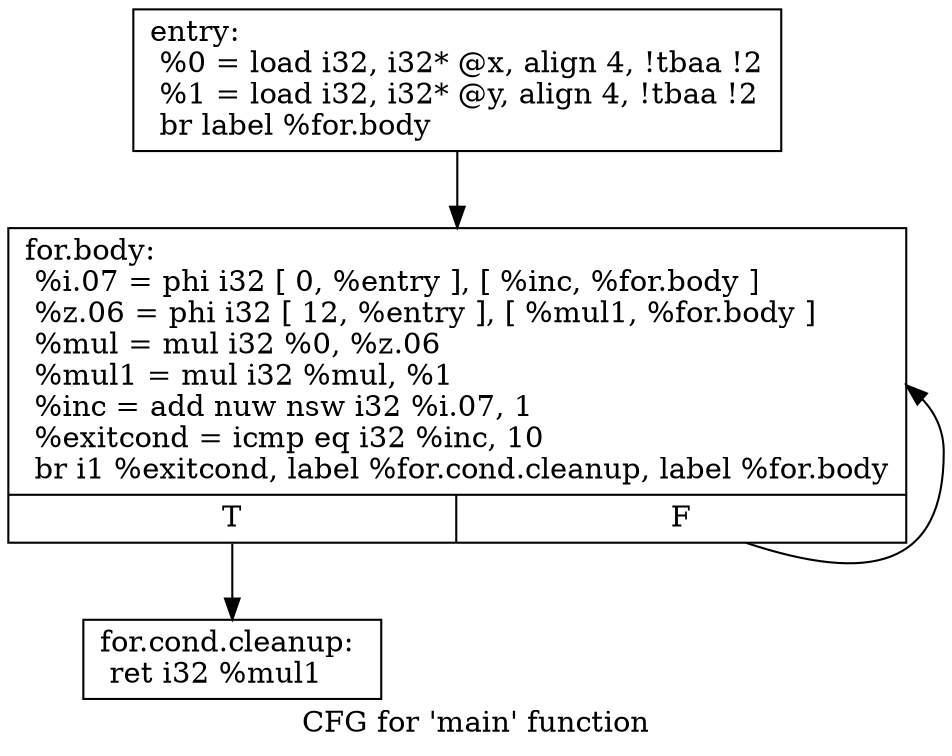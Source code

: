 digraph "CFG for 'main' function" {
	label="CFG for 'main' function";

	Node0x55b0d2963230 [shape=record,label="{entry:\l  %0 = load i32, i32* @x, align 4, !tbaa !2\l  %1 = load i32, i32* @y, align 4, !tbaa !2\l  br label %for.body\l}"];
	Node0x55b0d2963230 -> Node0x55b0d29649a0;
	Node0x55b0d2964b10 [shape=record,label="{for.cond.cleanup:                                 \l  ret i32 %mul1\l}"];
	Node0x55b0d29649a0 [shape=record,label="{for.body:                                         \l  %i.07 = phi i32 [ 0, %entry ], [ %inc, %for.body ]\l  %z.06 = phi i32 [ 12, %entry ], [ %mul1, %for.body ]\l  %mul = mul i32 %0, %z.06\l  %mul1 = mul i32 %mul, %1\l  %inc = add nuw nsw i32 %i.07, 1\l  %exitcond = icmp eq i32 %inc, 10\l  br i1 %exitcond, label %for.cond.cleanup, label %for.body\l|{<s0>T|<s1>F}}"];
	Node0x55b0d29649a0:s0 -> Node0x55b0d2964b10;
	Node0x55b0d29649a0:s1 -> Node0x55b0d29649a0;
}
